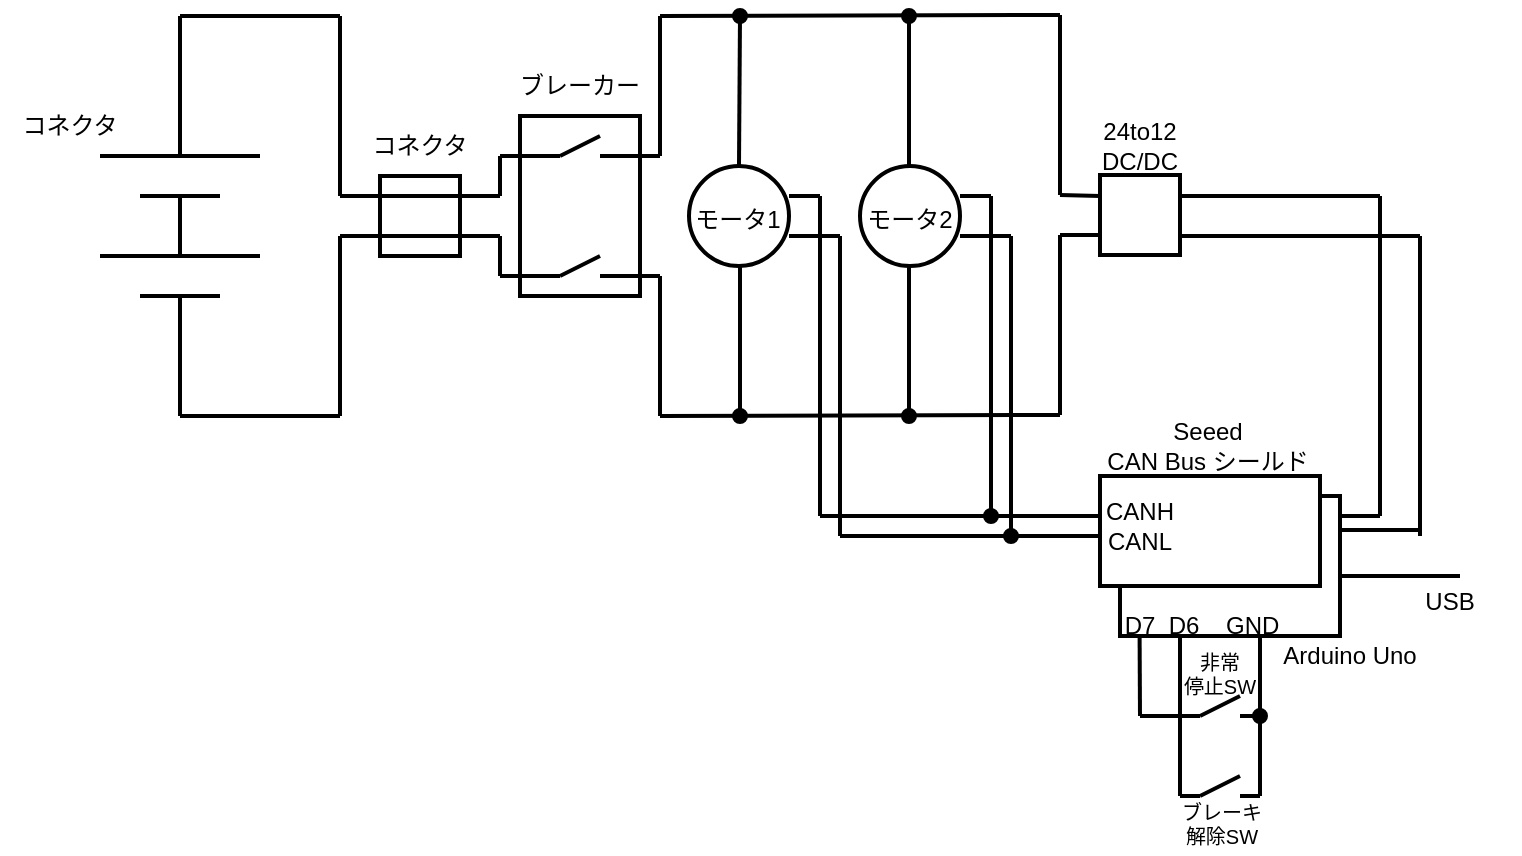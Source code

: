 <mxfile version="21.1.1" type="device">
  <diagram name="ページ1" id="Z5uLB9-zIJrhC1Sas7ts">
    <mxGraphModel dx="545" dy="318" grid="1" gridSize="10" guides="1" tooltips="1" connect="1" arrows="1" fold="1" page="1" pageScale="1" pageWidth="827" pageHeight="1169" math="0" shadow="0">
      <root>
        <mxCell id="0" />
        <mxCell id="1" parent="0" />
        <mxCell id="Lf7gTWH-T4_Wx9CwudZK-15" value="" style="rounded=0;whiteSpace=wrap;html=1;strokeWidth=2;" parent="1" vertex="1">
          <mxGeometry x="290" y="330" width="60" height="90" as="geometry" />
        </mxCell>
        <mxCell id="Lf7gTWH-T4_Wx9CwudZK-1" value="" style="endArrow=none;html=1;rounded=0;strokeWidth=2;" parent="1" edge="1">
          <mxGeometry width="50" height="50" relative="1" as="geometry">
            <mxPoint x="80" y="350" as="sourcePoint" />
            <mxPoint x="160" y="350" as="targetPoint" />
          </mxGeometry>
        </mxCell>
        <mxCell id="Lf7gTWH-T4_Wx9CwudZK-2" value="" style="endArrow=none;html=1;rounded=0;strokeWidth=2;" parent="1" edge="1">
          <mxGeometry width="50" height="50" relative="1" as="geometry">
            <mxPoint x="100" y="370" as="sourcePoint" />
            <mxPoint x="140" y="370" as="targetPoint" />
          </mxGeometry>
        </mxCell>
        <mxCell id="Lf7gTWH-T4_Wx9CwudZK-3" value="" style="endArrow=none;html=1;rounded=0;strokeWidth=2;" parent="1" edge="1">
          <mxGeometry width="50" height="50" relative="1" as="geometry">
            <mxPoint x="80" y="400" as="sourcePoint" />
            <mxPoint x="160" y="400" as="targetPoint" />
          </mxGeometry>
        </mxCell>
        <mxCell id="Lf7gTWH-T4_Wx9CwudZK-4" value="" style="endArrow=none;html=1;rounded=0;strokeWidth=2;" parent="1" edge="1">
          <mxGeometry width="50" height="50" relative="1" as="geometry">
            <mxPoint x="100" y="420" as="sourcePoint" />
            <mxPoint x="140" y="420" as="targetPoint" />
          </mxGeometry>
        </mxCell>
        <mxCell id="Lf7gTWH-T4_Wx9CwudZK-5" value="" style="endArrow=none;html=1;rounded=0;strokeWidth=2;" parent="1" edge="1">
          <mxGeometry width="50" height="50" relative="1" as="geometry">
            <mxPoint x="120" y="400" as="sourcePoint" />
            <mxPoint x="120" y="370" as="targetPoint" />
          </mxGeometry>
        </mxCell>
        <mxCell id="Lf7gTWH-T4_Wx9CwudZK-6" value="" style="endArrow=none;html=1;rounded=0;strokeWidth=2;" parent="1" edge="1">
          <mxGeometry width="50" height="50" relative="1" as="geometry">
            <mxPoint x="120" y="480" as="sourcePoint" />
            <mxPoint x="120" y="420" as="targetPoint" />
          </mxGeometry>
        </mxCell>
        <mxCell id="Lf7gTWH-T4_Wx9CwudZK-7" value="" style="endArrow=none;html=1;rounded=0;strokeWidth=2;" parent="1" edge="1">
          <mxGeometry width="50" height="50" relative="1" as="geometry">
            <mxPoint x="120" y="350" as="sourcePoint" />
            <mxPoint x="120" y="280" as="targetPoint" />
          </mxGeometry>
        </mxCell>
        <mxCell id="Lf7gTWH-T4_Wx9CwudZK-8" value="" style="whiteSpace=wrap;html=1;aspect=fixed;strokeWidth=2;" parent="1" vertex="1">
          <mxGeometry x="220" y="360" width="40" height="40" as="geometry" />
        </mxCell>
        <mxCell id="Lf7gTWH-T4_Wx9CwudZK-9" value="" style="endArrow=none;html=1;rounded=0;strokeWidth=2;" parent="1" edge="1">
          <mxGeometry width="50" height="50" relative="1" as="geometry">
            <mxPoint x="200" y="370" as="sourcePoint" />
            <mxPoint x="280" y="370" as="targetPoint" />
          </mxGeometry>
        </mxCell>
        <mxCell id="Lf7gTWH-T4_Wx9CwudZK-10" value="" style="endArrow=none;html=1;rounded=0;strokeWidth=2;" parent="1" edge="1">
          <mxGeometry width="50" height="50" relative="1" as="geometry">
            <mxPoint x="120" y="280" as="sourcePoint" />
            <mxPoint x="200" y="280" as="targetPoint" />
          </mxGeometry>
        </mxCell>
        <mxCell id="Lf7gTWH-T4_Wx9CwudZK-11" value="" style="endArrow=none;html=1;rounded=0;strokeWidth=2;" parent="1" edge="1">
          <mxGeometry width="50" height="50" relative="1" as="geometry">
            <mxPoint x="200" y="390" as="sourcePoint" />
            <mxPoint x="280" y="390" as="targetPoint" />
          </mxGeometry>
        </mxCell>
        <mxCell id="Lf7gTWH-T4_Wx9CwudZK-12" value="" style="endArrow=none;html=1;rounded=0;strokeWidth=2;" parent="1" edge="1">
          <mxGeometry width="50" height="50" relative="1" as="geometry">
            <mxPoint x="120" y="480" as="sourcePoint" />
            <mxPoint x="200" y="480" as="targetPoint" />
          </mxGeometry>
        </mxCell>
        <mxCell id="Lf7gTWH-T4_Wx9CwudZK-13" value="" style="endArrow=none;html=1;rounded=0;strokeWidth=2;" parent="1" edge="1">
          <mxGeometry width="50" height="50" relative="1" as="geometry">
            <mxPoint x="200" y="370" as="sourcePoint" />
            <mxPoint x="200" y="280" as="targetPoint" />
          </mxGeometry>
        </mxCell>
        <mxCell id="Lf7gTWH-T4_Wx9CwudZK-14" value="" style="endArrow=none;html=1;rounded=0;strokeWidth=2;" parent="1" edge="1">
          <mxGeometry width="50" height="50" relative="1" as="geometry">
            <mxPoint x="200" y="480" as="sourcePoint" />
            <mxPoint x="200" y="390" as="targetPoint" />
          </mxGeometry>
        </mxCell>
        <mxCell id="Lf7gTWH-T4_Wx9CwudZK-16" value="" style="whiteSpace=wrap;html=1;aspect=fixed;strokeWidth=2;" parent="1" vertex="1">
          <mxGeometry x="580" y="359.5" width="40" height="40" as="geometry" />
        </mxCell>
        <mxCell id="Lf7gTWH-T4_Wx9CwudZK-17" value="" style="endArrow=none;html=1;rounded=0;strokeWidth=2;" parent="1" edge="1">
          <mxGeometry width="50" height="50" relative="1" as="geometry">
            <mxPoint x="560" y="369.5" as="sourcePoint" />
            <mxPoint x="580" y="370" as="targetPoint" />
          </mxGeometry>
        </mxCell>
        <mxCell id="Lf7gTWH-T4_Wx9CwudZK-18" value="" style="endArrow=none;html=1;rounded=0;strokeWidth=2;" parent="1" edge="1">
          <mxGeometry width="50" height="50" relative="1" as="geometry">
            <mxPoint x="360" y="280" as="sourcePoint" />
            <mxPoint x="560" y="279.5" as="targetPoint" />
          </mxGeometry>
        </mxCell>
        <mxCell id="Lf7gTWH-T4_Wx9CwudZK-19" value="" style="endArrow=none;html=1;rounded=0;entryX=0;entryY=0.75;entryDx=0;entryDy=0;strokeWidth=2;" parent="1" target="Lf7gTWH-T4_Wx9CwudZK-16" edge="1">
          <mxGeometry width="50" height="50" relative="1" as="geometry">
            <mxPoint x="560" y="389.5" as="sourcePoint" />
            <mxPoint x="640" y="389.5" as="targetPoint" />
          </mxGeometry>
        </mxCell>
        <mxCell id="Lf7gTWH-T4_Wx9CwudZK-20" value="" style="endArrow=none;html=1;rounded=0;strokeWidth=2;" parent="1" edge="1">
          <mxGeometry width="50" height="50" relative="1" as="geometry">
            <mxPoint x="360" y="480" as="sourcePoint" />
            <mxPoint x="560" y="479.5" as="targetPoint" />
          </mxGeometry>
        </mxCell>
        <mxCell id="Lf7gTWH-T4_Wx9CwudZK-21" value="" style="endArrow=none;html=1;rounded=0;strokeWidth=2;" parent="1" edge="1">
          <mxGeometry width="50" height="50" relative="1" as="geometry">
            <mxPoint x="560" y="369.5" as="sourcePoint" />
            <mxPoint x="560" y="279.5" as="targetPoint" />
          </mxGeometry>
        </mxCell>
        <mxCell id="Lf7gTWH-T4_Wx9CwudZK-22" value="" style="endArrow=none;html=1;rounded=0;strokeWidth=2;" parent="1" edge="1">
          <mxGeometry width="50" height="50" relative="1" as="geometry">
            <mxPoint x="560" y="479.5" as="sourcePoint" />
            <mxPoint x="560" y="389.5" as="targetPoint" />
          </mxGeometry>
        </mxCell>
        <mxCell id="Lf7gTWH-T4_Wx9CwudZK-23" value="" style="endArrow=none;html=1;rounded=0;strokeWidth=2;" parent="1" edge="1">
          <mxGeometry width="50" height="50" relative="1" as="geometry">
            <mxPoint x="280" y="370" as="sourcePoint" />
            <mxPoint x="280" y="350" as="targetPoint" />
          </mxGeometry>
        </mxCell>
        <mxCell id="Lf7gTWH-T4_Wx9CwudZK-24" value="" style="endArrow=none;html=1;rounded=0;strokeWidth=2;" parent="1" edge="1">
          <mxGeometry width="50" height="50" relative="1" as="geometry">
            <mxPoint x="280" y="410" as="sourcePoint" />
            <mxPoint x="280" y="390" as="targetPoint" />
          </mxGeometry>
        </mxCell>
        <mxCell id="Lf7gTWH-T4_Wx9CwudZK-25" value="" style="endArrow=none;html=1;rounded=0;strokeWidth=2;" parent="1" edge="1">
          <mxGeometry width="50" height="50" relative="1" as="geometry">
            <mxPoint x="280" y="350" as="sourcePoint" />
            <mxPoint x="310" y="350" as="targetPoint" />
          </mxGeometry>
        </mxCell>
        <mxCell id="Lf7gTWH-T4_Wx9CwudZK-26" value="" style="endArrow=none;html=1;rounded=0;strokeWidth=2;" parent="1" edge="1">
          <mxGeometry width="50" height="50" relative="1" as="geometry">
            <mxPoint x="280" y="410" as="sourcePoint" />
            <mxPoint x="310" y="410" as="targetPoint" />
          </mxGeometry>
        </mxCell>
        <mxCell id="Lf7gTWH-T4_Wx9CwudZK-27" value="" style="endArrow=none;html=1;rounded=0;strokeWidth=2;" parent="1" edge="1">
          <mxGeometry width="50" height="50" relative="1" as="geometry">
            <mxPoint x="330" y="410" as="sourcePoint" />
            <mxPoint x="360" y="410" as="targetPoint" />
          </mxGeometry>
        </mxCell>
        <mxCell id="Lf7gTWH-T4_Wx9CwudZK-28" value="" style="endArrow=none;html=1;rounded=0;strokeWidth=2;" parent="1" edge="1">
          <mxGeometry width="50" height="50" relative="1" as="geometry">
            <mxPoint x="330" y="350" as="sourcePoint" />
            <mxPoint x="360" y="350" as="targetPoint" />
          </mxGeometry>
        </mxCell>
        <mxCell id="Lf7gTWH-T4_Wx9CwudZK-29" value="" style="endArrow=none;html=1;rounded=0;strokeWidth=2;" parent="1" edge="1">
          <mxGeometry width="50" height="50" relative="1" as="geometry">
            <mxPoint x="330" y="340" as="sourcePoint" />
            <mxPoint x="310" y="350" as="targetPoint" />
          </mxGeometry>
        </mxCell>
        <mxCell id="Lf7gTWH-T4_Wx9CwudZK-30" value="" style="endArrow=none;html=1;rounded=0;strokeWidth=2;" parent="1" edge="1">
          <mxGeometry width="50" height="50" relative="1" as="geometry">
            <mxPoint x="310" y="410" as="sourcePoint" />
            <mxPoint x="330" y="400" as="targetPoint" />
          </mxGeometry>
        </mxCell>
        <mxCell id="Lf7gTWH-T4_Wx9CwudZK-32" value="" style="endArrow=none;html=1;rounded=0;strokeWidth=2;" parent="1" edge="1">
          <mxGeometry width="50" height="50" relative="1" as="geometry">
            <mxPoint x="360" y="350" as="sourcePoint" />
            <mxPoint x="360" y="280" as="targetPoint" />
          </mxGeometry>
        </mxCell>
        <mxCell id="Lf7gTWH-T4_Wx9CwudZK-33" value="" style="endArrow=none;html=1;rounded=0;strokeWidth=2;" parent="1" edge="1">
          <mxGeometry width="50" height="50" relative="1" as="geometry">
            <mxPoint x="360" y="480" as="sourcePoint" />
            <mxPoint x="360" y="410" as="targetPoint" />
          </mxGeometry>
        </mxCell>
        <mxCell id="Lf7gTWH-T4_Wx9CwudZK-34" value="" style="ellipse;whiteSpace=wrap;html=1;aspect=fixed;strokeWidth=2;" parent="1" vertex="1">
          <mxGeometry x="374.5" y="355" width="50" height="50" as="geometry" />
        </mxCell>
        <mxCell id="Lf7gTWH-T4_Wx9CwudZK-36" value="" style="endArrow=oval;html=1;rounded=0;exitX=0.5;exitY=0;exitDx=0;exitDy=0;startArrow=none;startFill=0;endFill=1;strokeWidth=2;" parent="1" source="Lf7gTWH-T4_Wx9CwudZK-34" edge="1">
          <mxGeometry width="50" height="50" relative="1" as="geometry">
            <mxPoint x="400" y="350" as="sourcePoint" />
            <mxPoint x="400" y="280" as="targetPoint" />
          </mxGeometry>
        </mxCell>
        <mxCell id="Lf7gTWH-T4_Wx9CwudZK-37" value="" style="ellipse;whiteSpace=wrap;html=1;aspect=fixed;strokeWidth=2;" parent="1" vertex="1">
          <mxGeometry x="460" y="355" width="50" height="50" as="geometry" />
        </mxCell>
        <mxCell id="Lf7gTWH-T4_Wx9CwudZK-40" value="" style="rounded=0;whiteSpace=wrap;html=1;strokeWidth=2;" parent="1" vertex="1">
          <mxGeometry x="590" y="520" width="110" height="70" as="geometry" />
        </mxCell>
        <mxCell id="Lf7gTWH-T4_Wx9CwudZK-39" value="" style="rounded=0;whiteSpace=wrap;html=1;strokeWidth=2;" parent="1" vertex="1">
          <mxGeometry x="580" y="510" width="110" height="55" as="geometry" />
        </mxCell>
        <mxCell id="Lf7gTWH-T4_Wx9CwudZK-41" value="" style="endArrow=none;html=1;rounded=0;strokeWidth=2;" parent="1" edge="1">
          <mxGeometry width="50" height="50" relative="1" as="geometry">
            <mxPoint x="720" y="530" as="sourcePoint" />
            <mxPoint x="720" y="370" as="targetPoint" />
          </mxGeometry>
        </mxCell>
        <mxCell id="Lf7gTWH-T4_Wx9CwudZK-42" value="" style="endArrow=none;html=1;rounded=0;strokeWidth=2;" parent="1" edge="1">
          <mxGeometry width="50" height="50" relative="1" as="geometry">
            <mxPoint x="740" y="540" as="sourcePoint" />
            <mxPoint x="740" y="390" as="targetPoint" />
          </mxGeometry>
        </mxCell>
        <mxCell id="Lf7gTWH-T4_Wx9CwudZK-43" value="" style="endArrow=none;html=1;rounded=0;strokeWidth=2;" parent="1" edge="1">
          <mxGeometry width="50" height="50" relative="1" as="geometry">
            <mxPoint x="700" y="530" as="sourcePoint" />
            <mxPoint x="720" y="530" as="targetPoint" />
          </mxGeometry>
        </mxCell>
        <mxCell id="Lf7gTWH-T4_Wx9CwudZK-44" value="" style="endArrow=none;html=1;rounded=0;strokeWidth=2;" parent="1" edge="1">
          <mxGeometry width="50" height="50" relative="1" as="geometry">
            <mxPoint x="700" y="537" as="sourcePoint" />
            <mxPoint x="740" y="537" as="targetPoint" />
          </mxGeometry>
        </mxCell>
        <mxCell id="Lf7gTWH-T4_Wx9CwudZK-45" value="" style="endArrow=none;html=1;rounded=0;startArrow=oval;startFill=1;strokeWidth=2;" parent="1" edge="1">
          <mxGeometry width="50" height="50" relative="1" as="geometry">
            <mxPoint x="400" y="480" as="sourcePoint" />
            <mxPoint x="400" y="405" as="targetPoint" />
          </mxGeometry>
        </mxCell>
        <mxCell id="Lf7gTWH-T4_Wx9CwudZK-47" value="" style="endArrow=none;html=1;rounded=0;strokeWidth=2;" parent="1" edge="1">
          <mxGeometry width="50" height="50" relative="1" as="geometry">
            <mxPoint x="620" y="370" as="sourcePoint" />
            <mxPoint x="720" y="370" as="targetPoint" />
          </mxGeometry>
        </mxCell>
        <mxCell id="Lf7gTWH-T4_Wx9CwudZK-48" value="" style="endArrow=oval;html=1;rounded=0;exitX=0.5;exitY=0;exitDx=0;exitDy=0;endFill=1;strokeWidth=2;" parent="1" edge="1">
          <mxGeometry width="50" height="50" relative="1" as="geometry">
            <mxPoint x="484.5" y="355" as="sourcePoint" />
            <mxPoint x="484.5" y="280" as="targetPoint" />
          </mxGeometry>
        </mxCell>
        <mxCell id="Lf7gTWH-T4_Wx9CwudZK-49" value="" style="endArrow=none;html=1;rounded=0;startArrow=oval;startFill=1;strokeWidth=2;" parent="1" edge="1">
          <mxGeometry width="50" height="50" relative="1" as="geometry">
            <mxPoint x="484.5" y="480" as="sourcePoint" />
            <mxPoint x="484.5" y="405" as="targetPoint" />
          </mxGeometry>
        </mxCell>
        <mxCell id="Lf7gTWH-T4_Wx9CwudZK-50" value="" style="endArrow=none;html=1;rounded=0;strokeWidth=2;" parent="1" edge="1">
          <mxGeometry width="50" height="50" relative="1" as="geometry">
            <mxPoint x="620" y="390" as="sourcePoint" />
            <mxPoint x="740" y="390" as="targetPoint" />
          </mxGeometry>
        </mxCell>
        <mxCell id="Lf7gTWH-T4_Wx9CwudZK-51" value="" style="endArrow=none;html=1;rounded=0;strokeWidth=2;" parent="1" edge="1">
          <mxGeometry width="50" height="50" relative="1" as="geometry">
            <mxPoint x="440" y="530" as="sourcePoint" />
            <mxPoint x="440" y="370" as="targetPoint" />
          </mxGeometry>
        </mxCell>
        <mxCell id="Lf7gTWH-T4_Wx9CwudZK-52" value="" style="endArrow=none;html=1;rounded=0;strokeWidth=2;" parent="1" edge="1">
          <mxGeometry width="50" height="50" relative="1" as="geometry">
            <mxPoint x="450" y="540" as="sourcePoint" />
            <mxPoint x="450" y="390" as="targetPoint" />
          </mxGeometry>
        </mxCell>
        <mxCell id="Lf7gTWH-T4_Wx9CwudZK-53" value="" style="endArrow=none;html=1;rounded=0;strokeWidth=2;" parent="1" edge="1">
          <mxGeometry width="50" height="50" relative="1" as="geometry">
            <mxPoint x="424.5" y="370" as="sourcePoint" />
            <mxPoint x="440" y="370" as="targetPoint" />
          </mxGeometry>
        </mxCell>
        <mxCell id="Lf7gTWH-T4_Wx9CwudZK-54" value="" style="endArrow=none;html=1;rounded=0;strokeWidth=2;" parent="1" edge="1">
          <mxGeometry width="50" height="50" relative="1" as="geometry">
            <mxPoint x="424.5" y="390" as="sourcePoint" />
            <mxPoint x="450" y="390" as="targetPoint" />
          </mxGeometry>
        </mxCell>
        <mxCell id="Lf7gTWH-T4_Wx9CwudZK-55" value="" style="endArrow=none;html=1;rounded=0;endFill=0;startArrow=oval;startFill=1;strokeWidth=2;" parent="1" edge="1">
          <mxGeometry width="50" height="50" relative="1" as="geometry">
            <mxPoint x="525.5" y="530" as="sourcePoint" />
            <mxPoint x="525.5" y="370" as="targetPoint" />
          </mxGeometry>
        </mxCell>
        <mxCell id="Lf7gTWH-T4_Wx9CwudZK-56" value="" style="endArrow=none;html=1;rounded=0;startArrow=oval;startFill=1;strokeWidth=2;" parent="1" edge="1">
          <mxGeometry width="50" height="50" relative="1" as="geometry">
            <mxPoint x="535.5" y="540" as="sourcePoint" />
            <mxPoint x="535.5" y="390" as="targetPoint" />
          </mxGeometry>
        </mxCell>
        <mxCell id="Lf7gTWH-T4_Wx9CwudZK-57" value="" style="endArrow=none;html=1;rounded=0;strokeWidth=2;" parent="1" edge="1">
          <mxGeometry width="50" height="50" relative="1" as="geometry">
            <mxPoint x="510" y="370" as="sourcePoint" />
            <mxPoint x="525.5" y="370" as="targetPoint" />
          </mxGeometry>
        </mxCell>
        <mxCell id="Lf7gTWH-T4_Wx9CwudZK-58" value="" style="endArrow=none;html=1;rounded=0;strokeWidth=2;" parent="1" edge="1">
          <mxGeometry width="50" height="50" relative="1" as="geometry">
            <mxPoint x="510" y="390" as="sourcePoint" />
            <mxPoint x="535.5" y="390" as="targetPoint" />
          </mxGeometry>
        </mxCell>
        <mxCell id="Lf7gTWH-T4_Wx9CwudZK-59" value="" style="endArrow=none;html=1;rounded=0;strokeWidth=2;" parent="1" edge="1">
          <mxGeometry width="50" height="50" relative="1" as="geometry">
            <mxPoint x="440" y="530" as="sourcePoint" />
            <mxPoint x="580" y="530" as="targetPoint" />
          </mxGeometry>
        </mxCell>
        <mxCell id="Lf7gTWH-T4_Wx9CwudZK-60" value="" style="endArrow=none;html=1;rounded=0;strokeWidth=2;" parent="1" edge="1">
          <mxGeometry width="50" height="50" relative="1" as="geometry">
            <mxPoint x="450" y="540" as="sourcePoint" />
            <mxPoint x="580" y="540" as="targetPoint" />
          </mxGeometry>
        </mxCell>
        <mxCell id="Lf7gTWH-T4_Wx9CwudZK-61" value="&lt;div&gt;ブレーカー&lt;/div&gt;" style="text;html=1;strokeColor=none;fillColor=none;align=center;verticalAlign=middle;whiteSpace=wrap;rounded=0;strokeWidth=2;" parent="1" vertex="1">
          <mxGeometry x="285" y="300" width="70" height="30" as="geometry" />
        </mxCell>
        <mxCell id="Lf7gTWH-T4_Wx9CwudZK-62" value="コネクタ" style="text;html=1;strokeColor=none;fillColor=none;align=center;verticalAlign=middle;whiteSpace=wrap;rounded=0;strokeWidth=2;" parent="1" vertex="1">
          <mxGeometry x="205" y="329.5" width="70" height="30" as="geometry" />
        </mxCell>
        <mxCell id="Lf7gTWH-T4_Wx9CwudZK-63" value="コネクタ" style="text;html=1;strokeColor=none;fillColor=none;align=center;verticalAlign=middle;whiteSpace=wrap;rounded=0;strokeWidth=2;" parent="1" vertex="1">
          <mxGeometry x="30" y="320" width="70" height="30" as="geometry" />
        </mxCell>
        <mxCell id="Lf7gTWH-T4_Wx9CwudZK-64" value="モータ1" style="text;html=1;strokeColor=none;fillColor=none;align=center;verticalAlign=middle;whiteSpace=wrap;rounded=0;strokeWidth=2;" parent="1" vertex="1">
          <mxGeometry x="363.5" y="366.5" width="70" height="30" as="geometry" />
        </mxCell>
        <mxCell id="Lf7gTWH-T4_Wx9CwudZK-65" value="モータ2" style="text;html=1;strokeColor=none;fillColor=none;align=center;verticalAlign=middle;whiteSpace=wrap;rounded=0;strokeWidth=2;" parent="1" vertex="1">
          <mxGeometry x="450" y="366.5" width="70" height="30" as="geometry" />
        </mxCell>
        <mxCell id="Lf7gTWH-T4_Wx9CwudZK-66" value="&lt;div&gt;24to12&lt;/div&gt;&lt;div&gt;DC/DC&lt;br&gt;&lt;/div&gt;" style="text;html=1;strokeColor=none;fillColor=none;align=center;verticalAlign=middle;whiteSpace=wrap;rounded=0;strokeWidth=2;" parent="1" vertex="1">
          <mxGeometry x="565" y="329.5" width="70" height="30" as="geometry" />
        </mxCell>
        <mxCell id="Lf7gTWH-T4_Wx9CwudZK-67" value="" style="endArrow=none;html=1;rounded=0;strokeWidth=2;" parent="1" edge="1">
          <mxGeometry width="50" height="50" relative="1" as="geometry">
            <mxPoint x="700" y="560" as="sourcePoint" />
            <mxPoint x="760" y="560" as="targetPoint" />
          </mxGeometry>
        </mxCell>
        <mxCell id="Lf7gTWH-T4_Wx9CwudZK-68" value="&lt;div&gt;Seeed&lt;/div&gt;&lt;div&gt;CAN Bus シールド&lt;br&gt;&lt;/div&gt;" style="text;html=1;strokeColor=none;fillColor=none;align=center;verticalAlign=middle;whiteSpace=wrap;rounded=0;strokeWidth=2;" parent="1" vertex="1">
          <mxGeometry x="579" y="480" width="110" height="30" as="geometry" />
        </mxCell>
        <mxCell id="Lf7gTWH-T4_Wx9CwudZK-69" value="Arduino Uno" style="text;html=1;strokeColor=none;fillColor=none;align=center;verticalAlign=middle;whiteSpace=wrap;rounded=0;strokeWidth=2;" parent="1" vertex="1">
          <mxGeometry x="670" y="585" width="70" height="30" as="geometry" />
        </mxCell>
        <mxCell id="Lf7gTWH-T4_Wx9CwudZK-70" value="USB" style="text;html=1;strokeColor=none;fillColor=none;align=center;verticalAlign=middle;whiteSpace=wrap;rounded=0;strokeWidth=2;" parent="1" vertex="1">
          <mxGeometry x="720" y="565" width="70" height="15" as="geometry" />
        </mxCell>
        <mxCell id="Lf7gTWH-T4_Wx9CwudZK-71" value="&lt;div&gt;CANH&lt;/div&gt;&lt;div&gt;CANL&lt;br&gt;&lt;/div&gt;" style="text;html=1;strokeColor=none;fillColor=none;align=center;verticalAlign=middle;whiteSpace=wrap;rounded=0;strokeWidth=2;" parent="1" vertex="1">
          <mxGeometry x="580" y="520" width="40" height="30" as="geometry" />
        </mxCell>
        <mxCell id="XKcwMQk4wlSHlj2E8av_-1" value="" style="endArrow=none;html=1;rounded=0;strokeWidth=2;" edge="1" parent="1">
          <mxGeometry width="50" height="50" relative="1" as="geometry">
            <mxPoint x="660" y="670" as="sourcePoint" />
            <mxPoint x="660" y="590" as="targetPoint" />
          </mxGeometry>
        </mxCell>
        <mxCell id="XKcwMQk4wlSHlj2E8av_-2" value="D7&amp;nbsp; D6 &amp;nbsp;&amp;nbsp; GND" style="text;html=1;strokeColor=none;fillColor=none;align=center;verticalAlign=middle;whiteSpace=wrap;rounded=0;strokeWidth=2;" vertex="1" parent="1">
          <mxGeometry x="586" y="570" width="90" height="30" as="geometry" />
        </mxCell>
        <mxCell id="XKcwMQk4wlSHlj2E8av_-3" value="" style="endArrow=none;html=1;rounded=0;strokeWidth=2;" edge="1" parent="1">
          <mxGeometry width="50" height="50" relative="1" as="geometry">
            <mxPoint x="600" y="630" as="sourcePoint" />
            <mxPoint x="599.8" y="590" as="targetPoint" />
          </mxGeometry>
        </mxCell>
        <mxCell id="XKcwMQk4wlSHlj2E8av_-4" value="" style="endArrow=none;html=1;rounded=0;strokeWidth=2;" edge="1" parent="1">
          <mxGeometry width="50" height="50" relative="1" as="geometry">
            <mxPoint x="620" y="670" as="sourcePoint" />
            <mxPoint x="620" y="590" as="targetPoint" />
          </mxGeometry>
        </mxCell>
        <mxCell id="XKcwMQk4wlSHlj2E8av_-5" value="" style="endArrow=none;html=1;rounded=0;strokeWidth=2;" edge="1" parent="1">
          <mxGeometry width="50" height="50" relative="1" as="geometry">
            <mxPoint x="660" y="670" as="sourcePoint" />
            <mxPoint x="650" y="670" as="targetPoint" />
          </mxGeometry>
        </mxCell>
        <mxCell id="XKcwMQk4wlSHlj2E8av_-6" value="" style="endArrow=none;html=1;rounded=0;strokeWidth=2;" edge="1" parent="1">
          <mxGeometry width="50" height="50" relative="1" as="geometry">
            <mxPoint x="600" y="630" as="sourcePoint" />
            <mxPoint x="630" y="630" as="targetPoint" />
          </mxGeometry>
        </mxCell>
        <mxCell id="XKcwMQk4wlSHlj2E8av_-7" value="" style="endArrow=oval;html=1;rounded=0;strokeWidth=2;startArrow=none;startFill=0;endFill=1;" edge="1" parent="1">
          <mxGeometry width="50" height="50" relative="1" as="geometry">
            <mxPoint x="650" y="630" as="sourcePoint" />
            <mxPoint x="660" y="630" as="targetPoint" />
          </mxGeometry>
        </mxCell>
        <mxCell id="XKcwMQk4wlSHlj2E8av_-8" value="" style="endArrow=none;html=1;rounded=0;strokeWidth=2;" edge="1" parent="1">
          <mxGeometry width="50" height="50" relative="1" as="geometry">
            <mxPoint x="620" y="670" as="sourcePoint" />
            <mxPoint x="630" y="670" as="targetPoint" />
          </mxGeometry>
        </mxCell>
        <mxCell id="XKcwMQk4wlSHlj2E8av_-9" value="" style="endArrow=none;html=1;rounded=0;strokeWidth=2;" edge="1" parent="1">
          <mxGeometry width="50" height="50" relative="1" as="geometry">
            <mxPoint x="630" y="630" as="sourcePoint" />
            <mxPoint x="650" y="620" as="targetPoint" />
          </mxGeometry>
        </mxCell>
        <mxCell id="XKcwMQk4wlSHlj2E8av_-10" value="" style="endArrow=none;html=1;rounded=0;strokeWidth=2;" edge="1" parent="1">
          <mxGeometry width="50" height="50" relative="1" as="geometry">
            <mxPoint x="630" y="670" as="sourcePoint" />
            <mxPoint x="650" y="660" as="targetPoint" />
          </mxGeometry>
        </mxCell>
        <mxCell id="XKcwMQk4wlSHlj2E8av_-14" value="&lt;div style=&quot;font-size: 10px;&quot;&gt;&lt;font style=&quot;font-size: 10px;&quot;&gt;非常&lt;/font&gt;&lt;/div&gt;&lt;div style=&quot;font-size: 10px;&quot;&gt;&lt;font style=&quot;font-size: 10px;&quot;&gt;停止SW&lt;/font&gt;&lt;/div&gt;" style="text;html=1;strokeColor=none;fillColor=none;align=center;verticalAlign=middle;whiteSpace=wrap;rounded=0;strokeWidth=2;" vertex="1" parent="1">
          <mxGeometry x="605" y="594" width="70" height="30" as="geometry" />
        </mxCell>
        <mxCell id="XKcwMQk4wlSHlj2E8av_-16" value="&lt;div style=&quot;font-size: 10px;&quot;&gt;&lt;font style=&quot;font-size: 10px;&quot;&gt;ブレーキ&lt;/font&gt;&lt;/div&gt;&lt;div style=&quot;font-size: 10px;&quot;&gt;&lt;font style=&quot;font-size: 10px;&quot;&gt;解除SW&lt;/font&gt;&lt;/div&gt;" style="text;html=1;strokeColor=none;fillColor=none;align=center;verticalAlign=middle;whiteSpace=wrap;rounded=0;strokeWidth=2;" vertex="1" parent="1">
          <mxGeometry x="606" y="669" width="70" height="30" as="geometry" />
        </mxCell>
      </root>
    </mxGraphModel>
  </diagram>
</mxfile>
